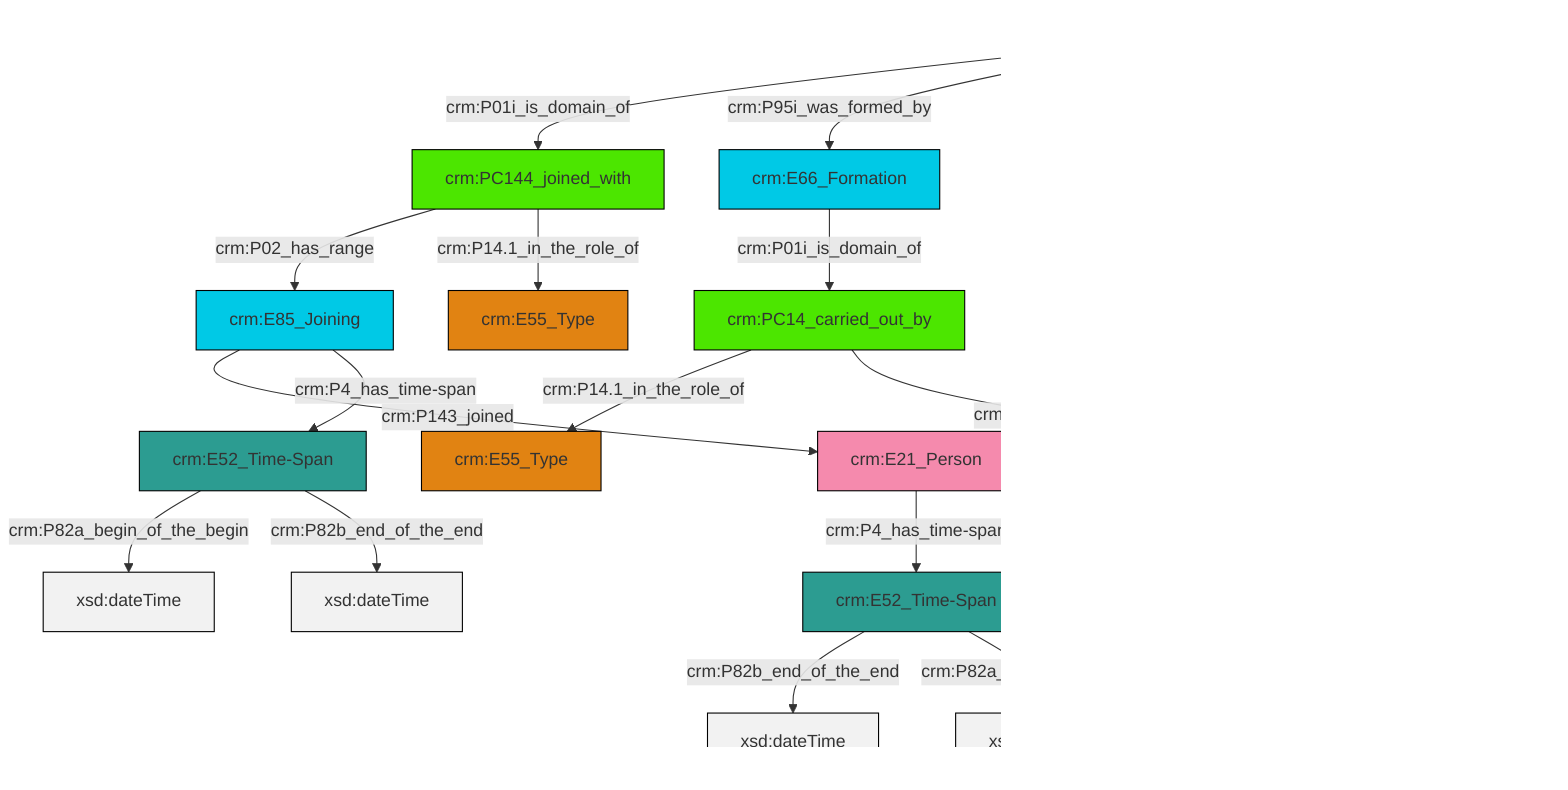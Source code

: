 graph TD
classDef Literal fill:#f2f2f2,stroke:#000000;
classDef CRM_Entity fill:#FFFFFF,stroke:#000000;
classDef Temporal_Entity fill:#00C9E6, stroke:#000000;
classDef Type fill:#E18312, stroke:#000000;
classDef Time-Span fill:#2C9C91, stroke:#000000;
classDef Appellation fill:#FFEB7F, stroke:#000000;
classDef Place fill:#008836, stroke:#000000;
classDef Persistent_Item fill:#B266B2, stroke:#000000;
classDef Conceptual_Object fill:#FFD700, stroke:#000000;
classDef Physical_Thing fill:#D2B48C, stroke:#000000;
classDef Actor fill:#f58aad, stroke:#000000;
classDef PC_Classes fill:#4ce600, stroke:#000000;
classDef Multi fill:#cccccc,stroke:#000000;

2["crm:E74_Group"]:::Actor -->|crm:P01i_is_domain_of| 3["crm:PC144_joined_with"]:::PC_Classes
6["crm:PC14_carried_out_by"]:::PC_Classes -->|crm:P14.1_in_the_role_of| 4["crm:E55_Type"]:::Type
7["crm:E85_Joining"]:::Temporal_Entity -->|crm:P143_joined| 8["crm:E21_Person"]:::Actor
12["crm:E52_Time-Span"]:::Time-Span -->|crm:P82b_end_of_the_end| 13[xsd:dateTime]:::Literal
15["crm:E52_Time-Span"]:::Time-Span -->|crm:P82a_begin_of_the_begin| 16[xsd:dateTime]:::Literal
2["crm:E74_Group"]:::Actor -->|crm:P95i_was_formed_by| 17["crm:E66_Formation"]:::Temporal_Entity
2["crm:E74_Group"]:::Actor -->|crm:P146i_lost_member_by| 19["crm:E86_Leaving"]:::Temporal_Entity
15["crm:E52_Time-Span"]:::Time-Span -->|crm:P82b_end_of_the_end| 20[xsd:dateTime]:::Literal
2["crm:E74_Group"]:::Actor -->|crm:P107i_is_current_or_former_member_of| 22["crm:E74_Group"]:::Actor
3["crm:PC144_joined_with"]:::PC_Classes -->|crm:P02_has_range| 7["crm:E85_Joining"]:::Temporal_Entity
3["crm:PC144_joined_with"]:::PC_Classes -->|crm:P14.1_in_the_role_of| 0["crm:E55_Type"]:::Type
6["crm:PC14_carried_out_by"]:::PC_Classes -->|crm:P02_has_range| 23["crm:E39_Actor"]:::Actor
19["crm:E86_Leaving"]:::Temporal_Entity -->|crm:P145_separated| 8["crm:E21_Person"]:::Actor
8["crm:E21_Person"]:::Actor -->|crm:P4_has_time-span| 12["crm:E52_Time-Span"]:::Time-Span
7["crm:E85_Joining"]:::Temporal_Entity -->|crm:P4_has_time-span| 15["crm:E52_Time-Span"]:::Time-Span
17["crm:E66_Formation"]:::Temporal_Entity -->|crm:P01i_is_domain_of| 6["crm:PC14_carried_out_by"]:::PC_Classes
12["crm:E52_Time-Span"]:::Time-Span -->|crm:P82a_begin_of_the_begin| 33[xsd:dateTime]:::Literal
22["crm:E74_Group"]:::Actor -->|crm:P2_has_type| 10["crm:E55_Type"]:::Type